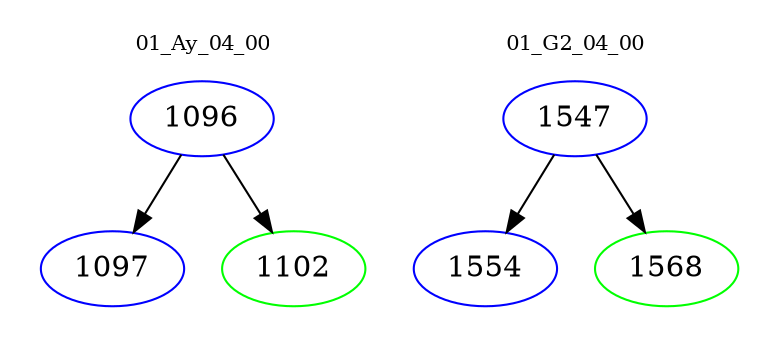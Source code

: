 digraph{
subgraph cluster_0 {
color = white
label = "01_Ay_04_00";
fontsize=10;
T0_1096 [label="1096", color="blue"]
T0_1096 -> T0_1097 [color="black"]
T0_1097 [label="1097", color="blue"]
T0_1096 -> T0_1102 [color="black"]
T0_1102 [label="1102", color="green"]
}
subgraph cluster_1 {
color = white
label = "01_G2_04_00";
fontsize=10;
T1_1547 [label="1547", color="blue"]
T1_1547 -> T1_1554 [color="black"]
T1_1554 [label="1554", color="blue"]
T1_1547 -> T1_1568 [color="black"]
T1_1568 [label="1568", color="green"]
}
}
